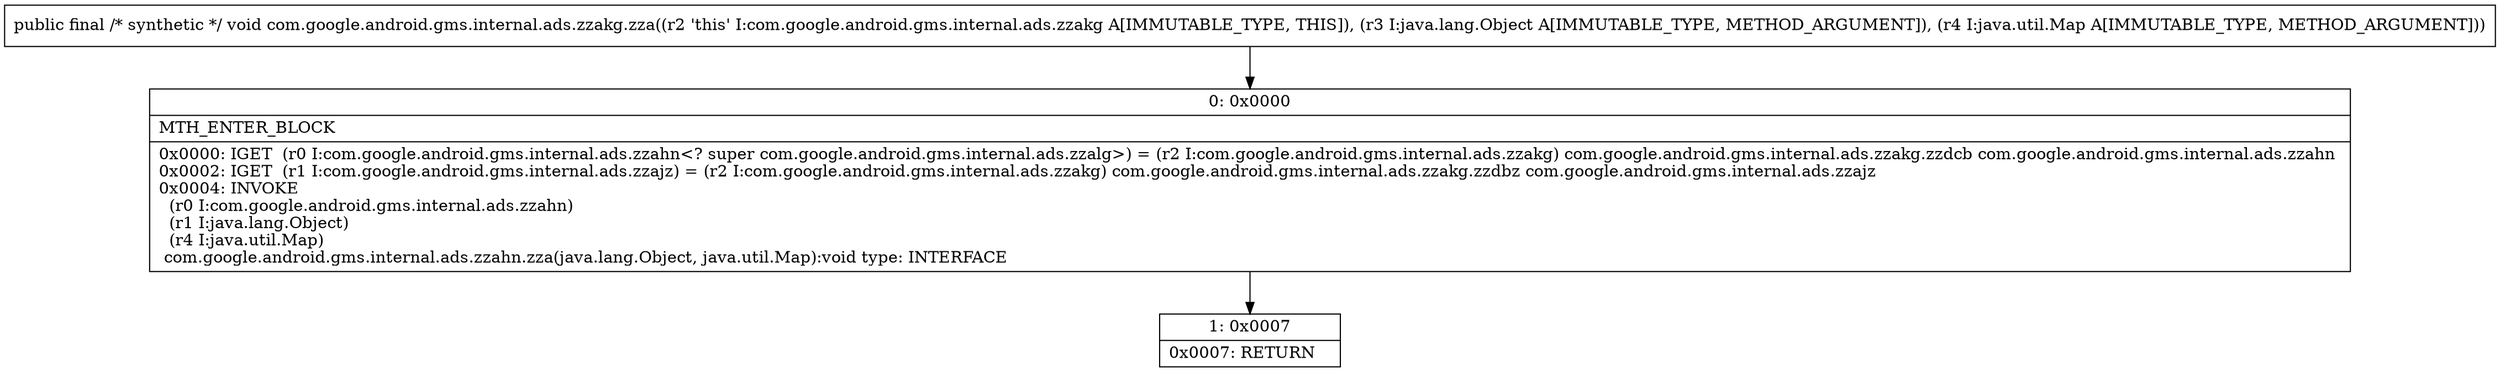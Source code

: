 digraph "CFG forcom.google.android.gms.internal.ads.zzakg.zza(Ljava\/lang\/Object;Ljava\/util\/Map;)V" {
Node_0 [shape=record,label="{0\:\ 0x0000|MTH_ENTER_BLOCK\l|0x0000: IGET  (r0 I:com.google.android.gms.internal.ads.zzahn\<? super com.google.android.gms.internal.ads.zzalg\>) = (r2 I:com.google.android.gms.internal.ads.zzakg) com.google.android.gms.internal.ads.zzakg.zzdcb com.google.android.gms.internal.ads.zzahn \l0x0002: IGET  (r1 I:com.google.android.gms.internal.ads.zzajz) = (r2 I:com.google.android.gms.internal.ads.zzakg) com.google.android.gms.internal.ads.zzakg.zzdbz com.google.android.gms.internal.ads.zzajz \l0x0004: INVOKE  \l  (r0 I:com.google.android.gms.internal.ads.zzahn)\l  (r1 I:java.lang.Object)\l  (r4 I:java.util.Map)\l com.google.android.gms.internal.ads.zzahn.zza(java.lang.Object, java.util.Map):void type: INTERFACE \l}"];
Node_1 [shape=record,label="{1\:\ 0x0007|0x0007: RETURN   \l}"];
MethodNode[shape=record,label="{public final \/* synthetic *\/ void com.google.android.gms.internal.ads.zzakg.zza((r2 'this' I:com.google.android.gms.internal.ads.zzakg A[IMMUTABLE_TYPE, THIS]), (r3 I:java.lang.Object A[IMMUTABLE_TYPE, METHOD_ARGUMENT]), (r4 I:java.util.Map A[IMMUTABLE_TYPE, METHOD_ARGUMENT])) }"];
MethodNode -> Node_0;
Node_0 -> Node_1;
}

